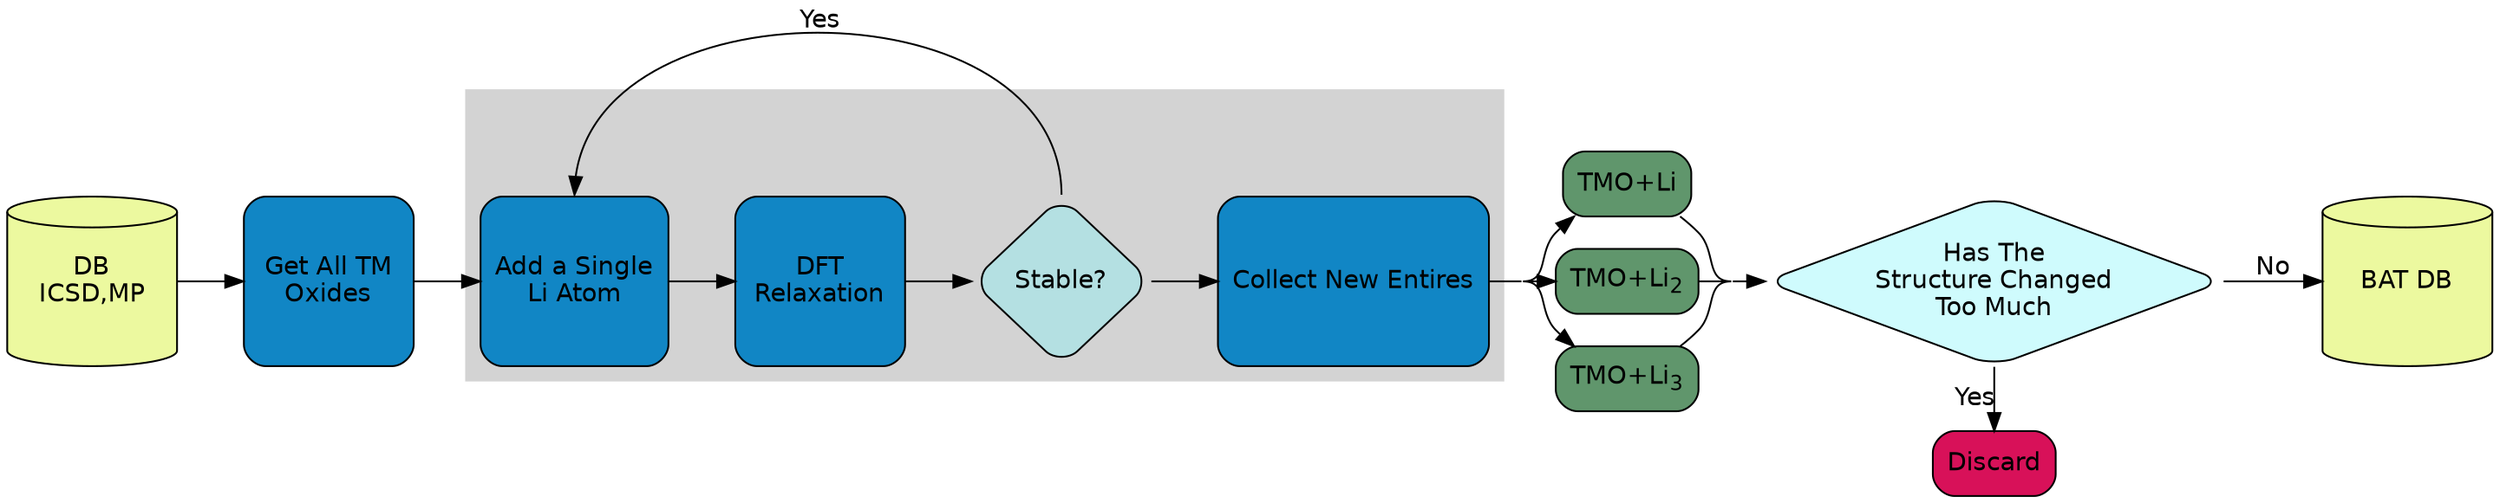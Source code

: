 digraph hierarchy {
size="30,7";
rankdir=LR;
layout="dot";
splines="true";
concentrate = true;
graph [fontname = "helvetica"];
node [fontname = "helvetica"];
edge [fontname = "helvetica"];
#Colors https://coolors.co/e79094-60966c-81f5f9-ecf99f-fffefc-d81159
node[shape=box,style="filled,rounded",fillcolor="#60966c"]
#edge[dir=back, arrowtail=empty]

mpdb [label="DB\nICSD,MP",fillcolor="#ecf99f",style="filled",shape=cylinder,height=1.3,width=1.3]
battdb [label="BAT DB",fillcolor="#ecf99f",style="filled",shape=cylinder,height=1.3,width=1.3]

{
  rank=same;
  checkAtoms [label="Get All TM\nOxides", fillcolor="#1186c5",style="filled,rounded",shape=rectangle,height=1.3,width=1.3]
}

subgraph cluster_1 {
  graph[concentrate = true];
  style=filled;
  color=lightgrey;
  setRem [label="Add a Single\nLi Atom", fillcolor="#1186c5",style="filled,rounded",shape=rectangle,height=1.3,width=1.3]
  vasp [label="DFT\nRelaxation", fillcolor="#1186c5",style="filled,rounded",shape=rectangle,height=1.3,width=1.3]
  stab [label="Stable?", fillcolor="#81f5f960",style="filled,rounded",shape=diamond,height=1.3,width=1.3];
  coll [label="Collect New Entires", fillcolor="#1186c5",style="filled,rounded",shape=rectangle,height=1.3,width=1.3]
}
stab -> setRem [constraint=false,tailport=n,headport=n,label="Yes"]

{ rank=same;
  struct [label="Has The\nStructure Changed\nToo Much", fillcolor="#81f5f960",style="filled,rounded",shape=diamond,height=1.3,width=1.3];
  discard2 [label="Discard", fillcolor="#d81159"];
}
#discard1 [label="Discard"]
#checkAtoms -> discard1 [label="No"]

mpdb -> checkAtoms -> setRem -> vasp -> stab
stab -> coll

{
  t3[label=<TMO+Li>];
  t2[label=<TMO+Li<SUB>2</SUB>>];
  t1[label=<TMO+Li<SUB>3</SUB>>];

}
coll -> {t1, t2, t3}
{t1, t2, t3} -> struct
struct -> discard2 [label="Yes"]
struct -> battdb [label="No"]
}
